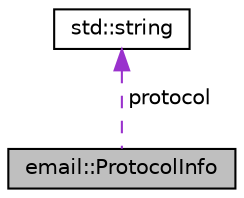 digraph "email::ProtocolInfo"
{
 // LATEX_PDF_SIZE
  edge [fontname="Helvetica",fontsize="10",labelfontname="Helvetica",labelfontsize="10"];
  node [fontname="Helvetica",fontsize="10",shape=record];
  Node1 [label="email::ProtocolInfo",height=0.2,width=0.4,color="black", fillcolor="grey75", style="filled", fontcolor="black",tooltip="Info for a standard protocol."];
  Node2 -> Node1 [dir="back",color="darkorchid3",fontsize="10",style="dashed",label=" protocol" ,fontname="Helvetica"];
  Node2 [label="std::string",height=0.2,width=0.4,color="black", fillcolor="white", style="filled",URL="/home/runner/work/rmw_email/rmw_email/gen_docs/data/cppreference-doxygen-web.tag.xml$cpp/string/basic_string.html",tooltip=" "];
}
